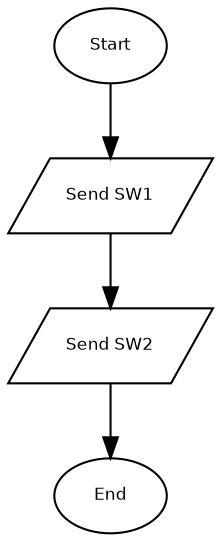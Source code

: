 digraph Flow_SendData {

 node [
         fontname = "Bitstream Vera Sans"
         fontsize = 8
         shape = "record"
     ]

 edge [
         fontname = "Bitstream Vera Sans"
         fontsize = 8
         fontcolor = "Red"
     ]

// all blocks
start [label="Start", shape="oval"];
send_sw1 [label="Send SW1", shape="parallelogram"]
send_sw2 [label="Send SW2", shape="parallelogram"]
end [label="End", shape="oval"];

// relations
start -> send_sw1;
send_sw1 -> send_sw2;
send_sw2 -> end;

}
